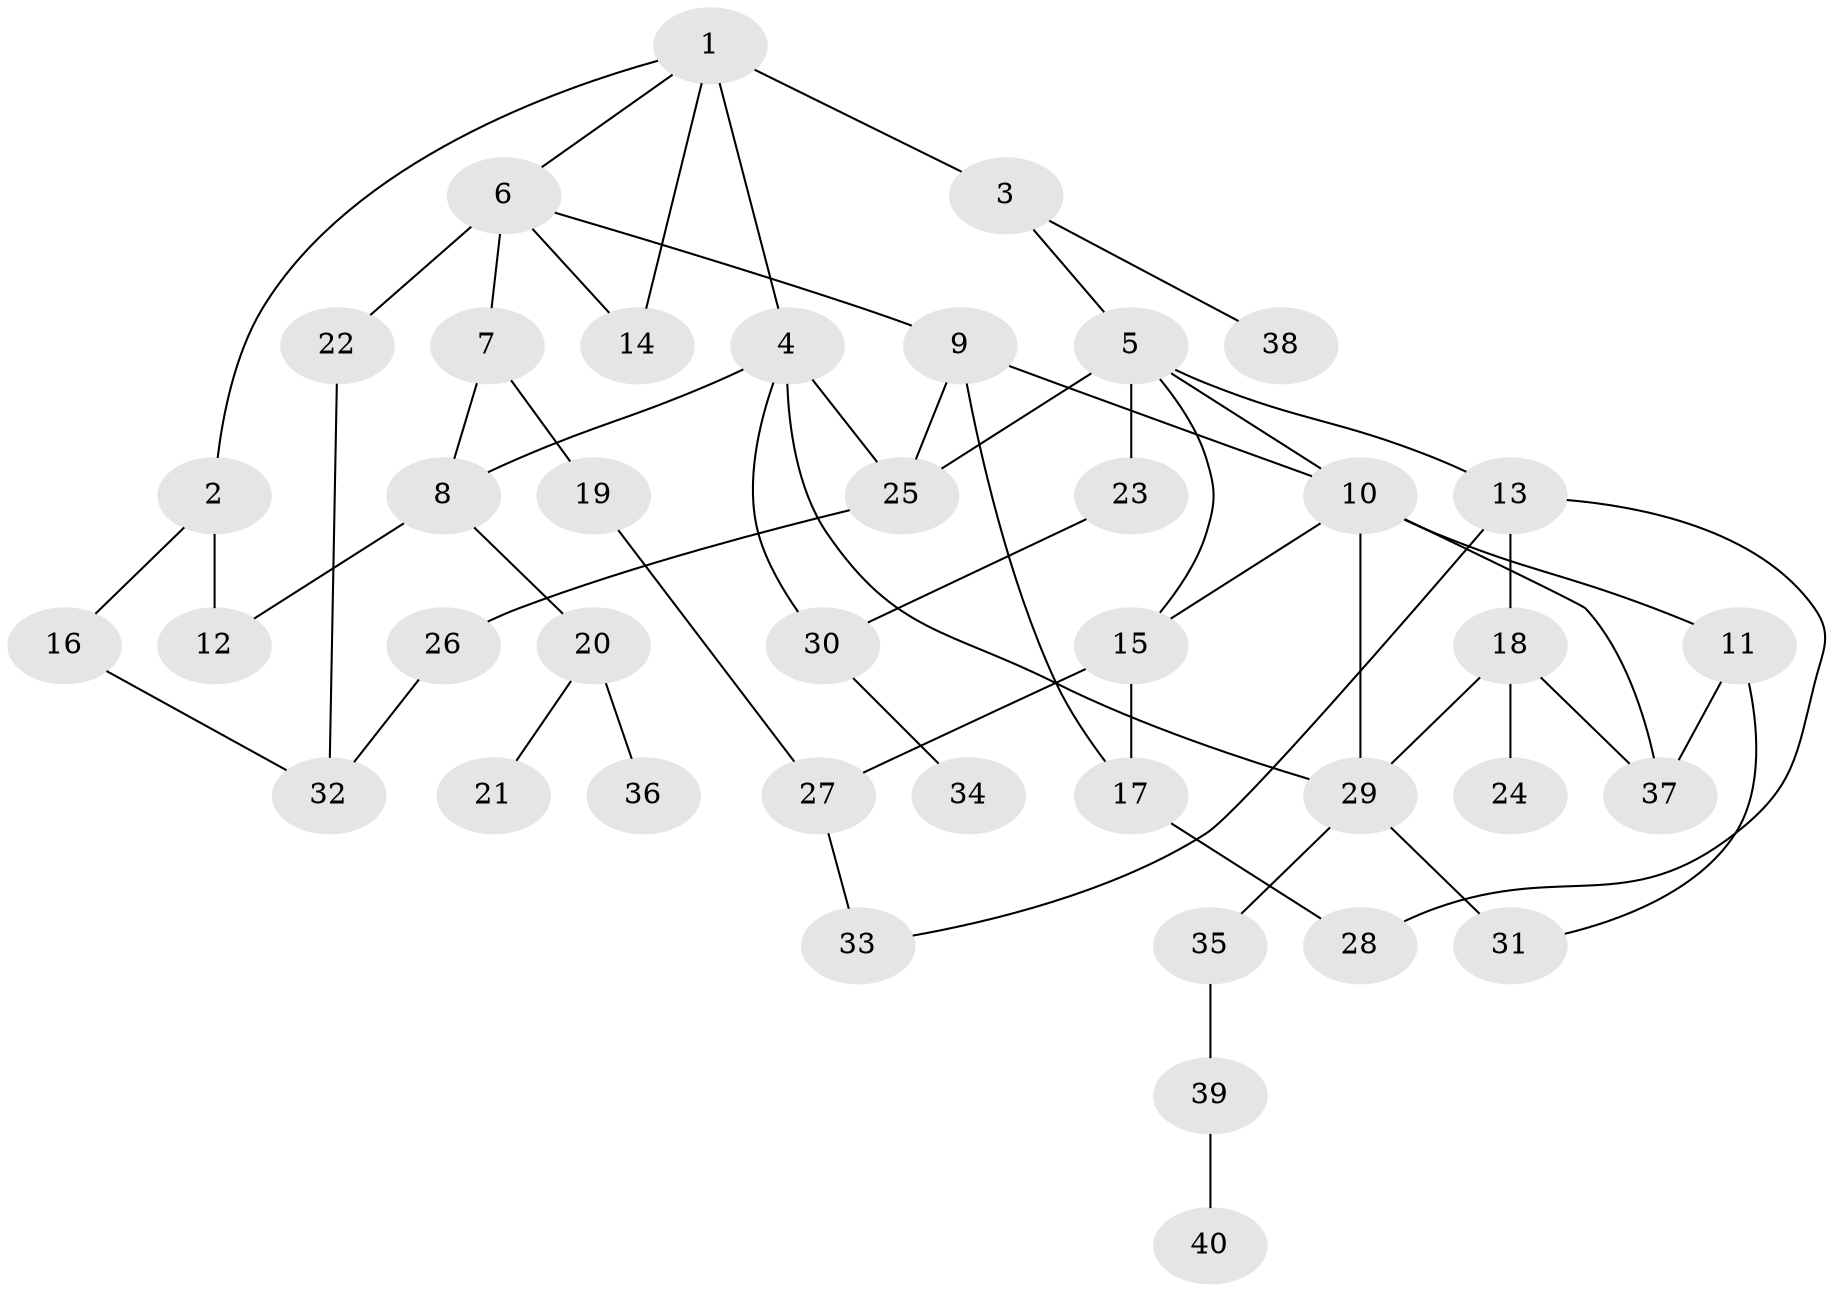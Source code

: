 // original degree distribution, {7: 0.020202020202020204, 4: 0.10101010101010101, 2: 0.3333333333333333, 5: 0.030303030303030304, 3: 0.1919191919191919, 6: 0.020202020202020204, 1: 0.30303030303030304}
// Generated by graph-tools (version 1.1) at 2025/49/03/04/25 22:49:15]
// undirected, 40 vertices, 58 edges
graph export_dot {
  node [color=gray90,style=filled];
  1;
  2;
  3;
  4;
  5;
  6;
  7;
  8;
  9;
  10;
  11;
  12;
  13;
  14;
  15;
  16;
  17;
  18;
  19;
  20;
  21;
  22;
  23;
  24;
  25;
  26;
  27;
  28;
  29;
  30;
  31;
  32;
  33;
  34;
  35;
  36;
  37;
  38;
  39;
  40;
  1 -- 2 [weight=1.0];
  1 -- 3 [weight=2.0];
  1 -- 4 [weight=1.0];
  1 -- 6 [weight=1.0];
  1 -- 14 [weight=1.0];
  2 -- 12 [weight=1.0];
  2 -- 16 [weight=1.0];
  3 -- 5 [weight=1.0];
  3 -- 38 [weight=1.0];
  4 -- 8 [weight=1.0];
  4 -- 25 [weight=1.0];
  4 -- 29 [weight=1.0];
  4 -- 30 [weight=1.0];
  5 -- 10 [weight=1.0];
  5 -- 13 [weight=1.0];
  5 -- 15 [weight=1.0];
  5 -- 23 [weight=1.0];
  5 -- 25 [weight=1.0];
  6 -- 7 [weight=1.0];
  6 -- 9 [weight=1.0];
  6 -- 14 [weight=1.0];
  6 -- 22 [weight=2.0];
  7 -- 8 [weight=1.0];
  7 -- 19 [weight=1.0];
  8 -- 12 [weight=1.0];
  8 -- 20 [weight=1.0];
  9 -- 10 [weight=1.0];
  9 -- 17 [weight=1.0];
  9 -- 25 [weight=1.0];
  10 -- 11 [weight=1.0];
  10 -- 15 [weight=3.0];
  10 -- 29 [weight=1.0];
  10 -- 37 [weight=1.0];
  11 -- 31 [weight=1.0];
  11 -- 37 [weight=2.0];
  13 -- 18 [weight=1.0];
  13 -- 28 [weight=1.0];
  13 -- 33 [weight=1.0];
  15 -- 17 [weight=1.0];
  15 -- 27 [weight=1.0];
  16 -- 32 [weight=1.0];
  17 -- 28 [weight=1.0];
  18 -- 24 [weight=1.0];
  18 -- 29 [weight=1.0];
  18 -- 37 [weight=1.0];
  19 -- 27 [weight=1.0];
  20 -- 21 [weight=1.0];
  20 -- 36 [weight=1.0];
  22 -- 32 [weight=1.0];
  23 -- 30 [weight=1.0];
  25 -- 26 [weight=1.0];
  26 -- 32 [weight=1.0];
  27 -- 33 [weight=1.0];
  29 -- 31 [weight=2.0];
  29 -- 35 [weight=1.0];
  30 -- 34 [weight=1.0];
  35 -- 39 [weight=1.0];
  39 -- 40 [weight=1.0];
}
